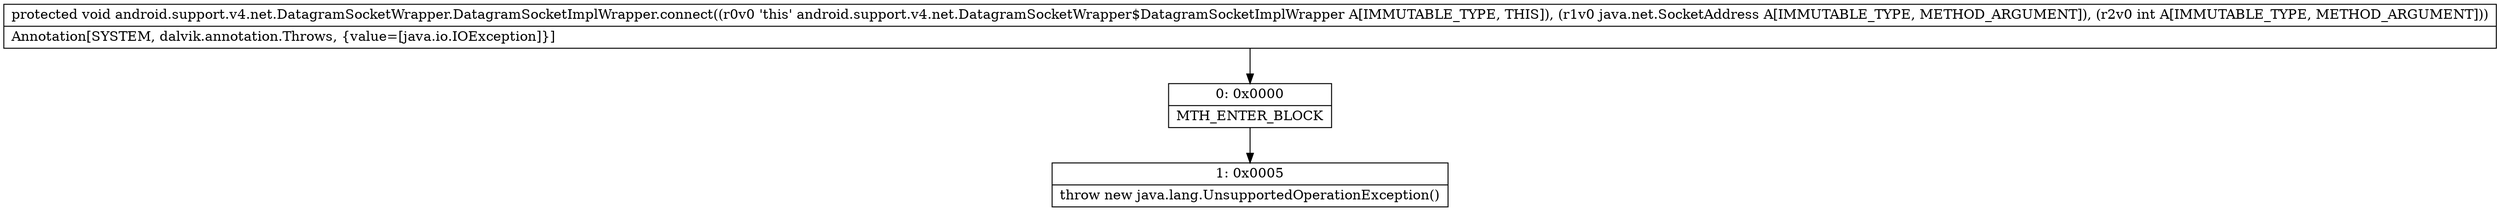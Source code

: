 digraph "CFG forandroid.support.v4.net.DatagramSocketWrapper.DatagramSocketImplWrapper.connect(Ljava\/net\/SocketAddress;I)V" {
Node_0 [shape=record,label="{0\:\ 0x0000|MTH_ENTER_BLOCK\l}"];
Node_1 [shape=record,label="{1\:\ 0x0005|throw new java.lang.UnsupportedOperationException()\l}"];
MethodNode[shape=record,label="{protected void android.support.v4.net.DatagramSocketWrapper.DatagramSocketImplWrapper.connect((r0v0 'this' android.support.v4.net.DatagramSocketWrapper$DatagramSocketImplWrapper A[IMMUTABLE_TYPE, THIS]), (r1v0 java.net.SocketAddress A[IMMUTABLE_TYPE, METHOD_ARGUMENT]), (r2v0 int A[IMMUTABLE_TYPE, METHOD_ARGUMENT]))  | Annotation[SYSTEM, dalvik.annotation.Throws, \{value=[java.io.IOException]\}]\l}"];
MethodNode -> Node_0;
Node_0 -> Node_1;
}

